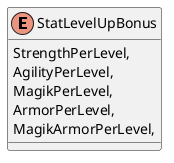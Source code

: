 @startuml
enum StatLevelUpBonus {
    StrengthPerLevel,
    AgilityPerLevel,
    MagikPerLevel,
    ArmorPerLevel,
    MagikArmorPerLevel,
}
@enduml
